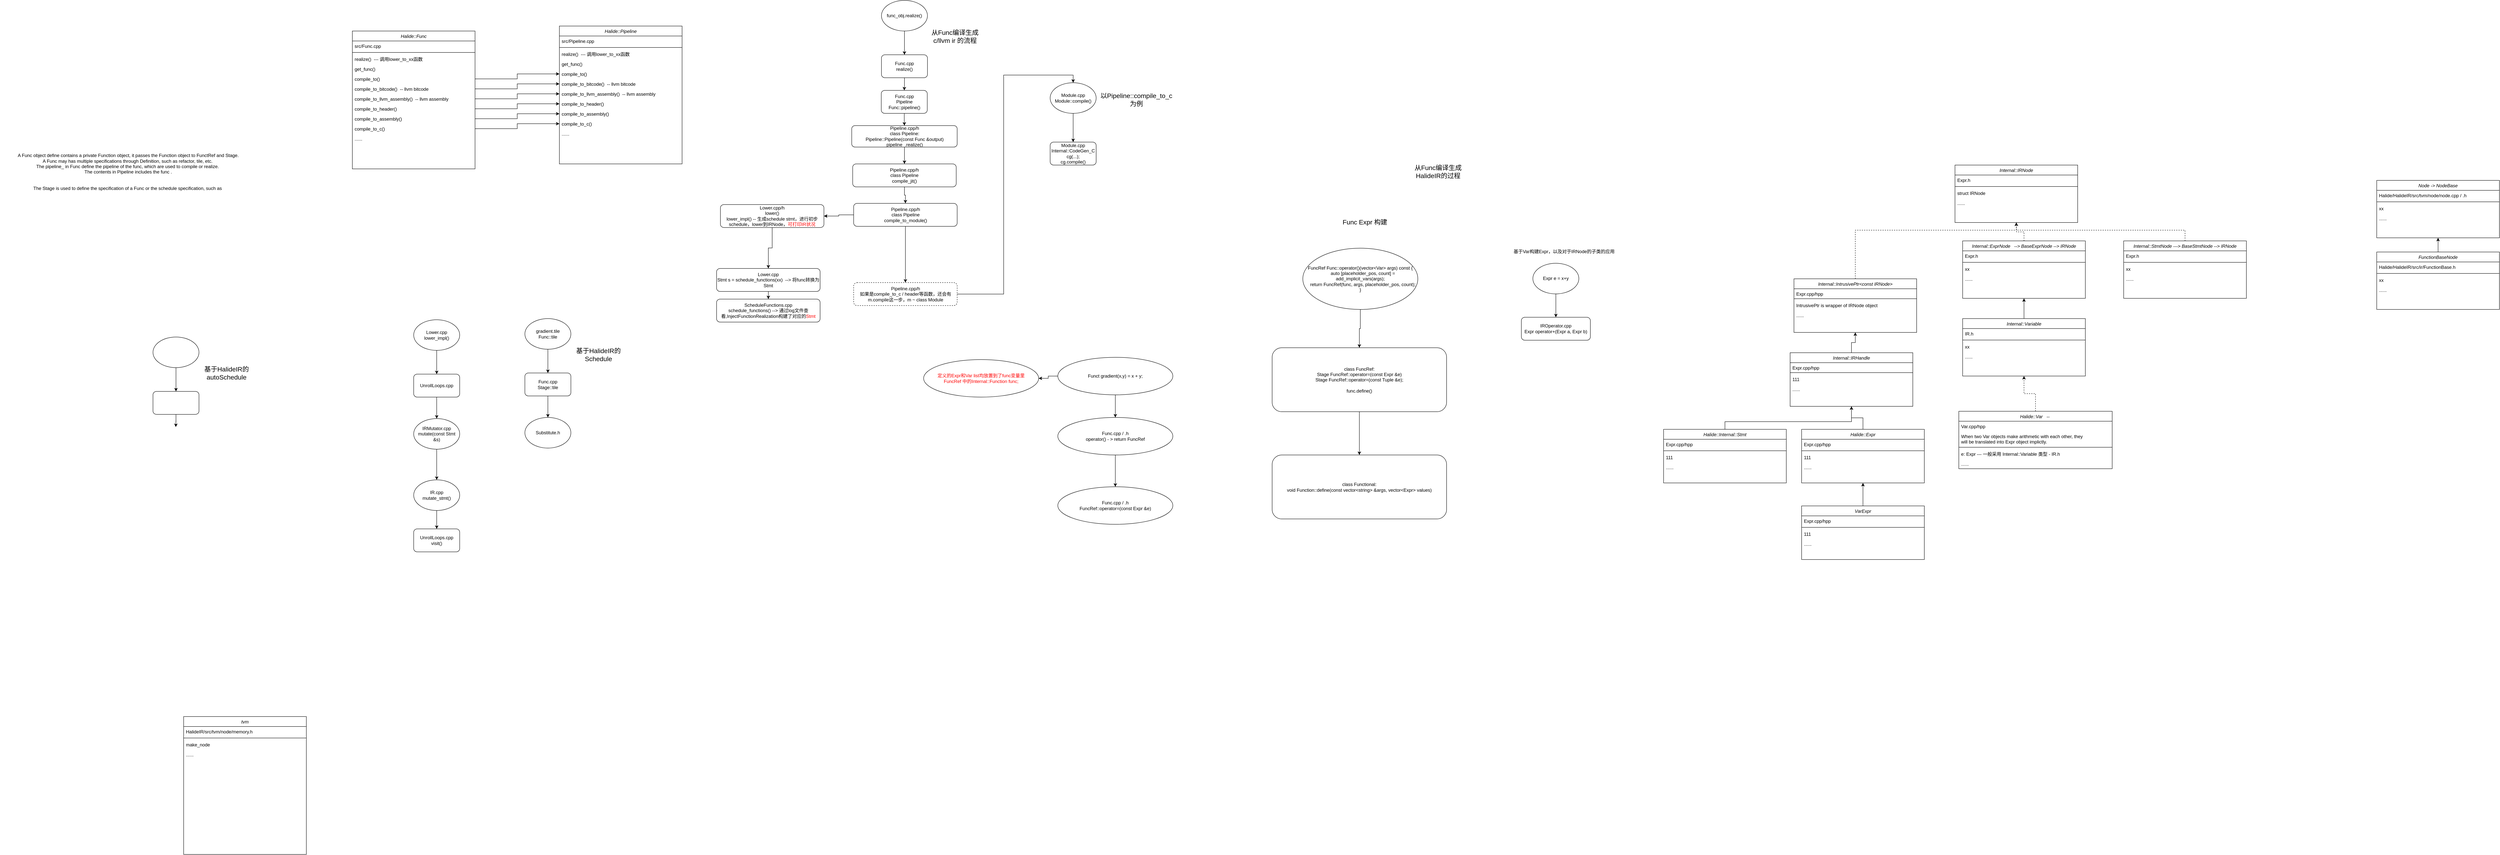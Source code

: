 <mxfile version="13.0.3" type="device"><diagram id="C5RBs43oDa-KdzZeNtuy" name="Page-1"><mxGraphModel dx="5823" dy="2750" grid="1" gridSize="10" guides="1" tooltips="1" connect="1" arrows="1" fold="1" page="1" pageScale="1" pageWidth="827" pageHeight="1169" math="0" shadow="0"><root><mxCell id="WIyWlLk6GJQsqaUBKTNV-0"/><mxCell id="WIyWlLk6GJQsqaUBKTNV-1" parent="WIyWlLk6GJQsqaUBKTNV-0"/><mxCell id="p3aI_DZq2FshrxhdzQla-17" style="edgeStyle=orthogonalEdgeStyle;rounded=0;orthogonalLoop=1;jettySize=auto;html=1;entryX=0.5;entryY=0;entryDx=0;entryDy=0;" parent="WIyWlLk6GJQsqaUBKTNV-1" source="p3aI_DZq2FshrxhdzQla-18" target="1jYcNTtxihhTxWza48KT-24" edge="1"><mxGeometry relative="1" as="geometry"><mxPoint x="3570" y="238" as="targetPoint"/></mxGeometry></mxCell><mxCell id="p3aI_DZq2FshrxhdzQla-18" value="func_obj.realize()" style="ellipse;whiteSpace=wrap;html=1;" parent="WIyWlLk6GJQsqaUBKTNV-1" vertex="1"><mxGeometry x="3500" y="80" width="120" height="80" as="geometry"/></mxCell><mxCell id="p3aI_DZq2FshrxhdzQla-19" value="" style="edgeStyle=orthogonalEdgeStyle;rounded=0;orthogonalLoop=1;jettySize=auto;html=1;" parent="WIyWlLk6GJQsqaUBKTNV-1" source="p3aI_DZq2FshrxhdzQla-20" target="p3aI_DZq2FshrxhdzQla-22" edge="1"><mxGeometry relative="1" as="geometry"/></mxCell><mxCell id="p3aI_DZq2FshrxhdzQla-20" value="Func.cpp&lt;br&gt;Pipeline Func::pipeline()" style="rounded=1;whiteSpace=wrap;html=1;" parent="WIyWlLk6GJQsqaUBKTNV-1" vertex="1"><mxGeometry x="3499.5" y="315" width="120" height="60" as="geometry"/></mxCell><mxCell id="p3aI_DZq2FshrxhdzQla-21" style="edgeStyle=orthogonalEdgeStyle;rounded=0;orthogonalLoop=1;jettySize=auto;html=1;entryX=0.5;entryY=0;entryDx=0;entryDy=0;" parent="WIyWlLk6GJQsqaUBKTNV-1" source="p3aI_DZq2FshrxhdzQla-22" target="p3aI_DZq2FshrxhdzQla-23" edge="1"><mxGeometry relative="1" as="geometry"><mxPoint x="3559.5" y="497" as="targetPoint"/></mxGeometry></mxCell><mxCell id="p3aI_DZq2FshrxhdzQla-22" value="Pipeline.cpp/h&lt;br&gt;class Pipeline:&lt;br&gt;Pipeline::Pipeline(const Func &amp;amp;output)&lt;br&gt;pipeline_.realize()" style="rounded=1;whiteSpace=wrap;html=1;" parent="WIyWlLk6GJQsqaUBKTNV-1" vertex="1"><mxGeometry x="3422.5" y="407" width="275" height="56" as="geometry"/></mxCell><mxCell id="QGOBTEuuBNkAsG6H4_ME-16" style="edgeStyle=orthogonalEdgeStyle;rounded=0;orthogonalLoop=1;jettySize=auto;html=1;entryX=0.5;entryY=0;entryDx=0;entryDy=0;" parent="WIyWlLk6GJQsqaUBKTNV-1" source="p3aI_DZq2FshrxhdzQla-23" target="QGOBTEuuBNkAsG6H4_ME-14" edge="1"><mxGeometry relative="1" as="geometry"/></mxCell><mxCell id="p3aI_DZq2FshrxhdzQla-23" value="Pipeline.cpp/h&lt;br&gt;class Pipeline&lt;br&gt;compile_jit()" style="rounded=1;whiteSpace=wrap;html=1;" parent="WIyWlLk6GJQsqaUBKTNV-1" vertex="1"><mxGeometry x="3425" y="507" width="270" height="60" as="geometry"/></mxCell><mxCell id="1jYcNTtxihhTxWza48KT-25" value="" style="edgeStyle=orthogonalEdgeStyle;rounded=0;orthogonalLoop=1;jettySize=auto;html=1;" parent="WIyWlLk6GJQsqaUBKTNV-1" source="1jYcNTtxihhTxWza48KT-24" target="p3aI_DZq2FshrxhdzQla-20" edge="1"><mxGeometry relative="1" as="geometry"/></mxCell><mxCell id="1jYcNTtxihhTxWza48KT-24" value="Func.cpp&lt;br&gt;realize()" style="rounded=1;whiteSpace=wrap;html=1;" parent="WIyWlLk6GJQsqaUBKTNV-1" vertex="1"><mxGeometry x="3500" y="222" width="120" height="60" as="geometry"/></mxCell><mxCell id="QGOBTEuuBNkAsG6H4_ME-45" style="edgeStyle=orthogonalEdgeStyle;rounded=0;orthogonalLoop=1;jettySize=auto;html=1;entryX=1;entryY=0.5;entryDx=0;entryDy=0;" parent="WIyWlLk6GJQsqaUBKTNV-1" source="QGOBTEuuBNkAsG6H4_ME-14" target="QGOBTEuuBNkAsG6H4_ME-15" edge="1"><mxGeometry relative="1" as="geometry"/></mxCell><mxCell id="QGOBTEuuBNkAsG6H4_ME-46" style="edgeStyle=orthogonalEdgeStyle;rounded=0;orthogonalLoop=1;jettySize=auto;html=1;entryX=0.5;entryY=0;entryDx=0;entryDy=0;" parent="WIyWlLk6GJQsqaUBKTNV-1" source="QGOBTEuuBNkAsG6H4_ME-14" target="QGOBTEuuBNkAsG6H4_ME-18" edge="1"><mxGeometry relative="1" as="geometry"/></mxCell><mxCell id="QGOBTEuuBNkAsG6H4_ME-14" value="Pipeline.cpp/h&lt;br&gt;class Pipeline&lt;br&gt;compile_to_module()" style="rounded=1;whiteSpace=wrap;html=1;" parent="WIyWlLk6GJQsqaUBKTNV-1" vertex="1"><mxGeometry x="3427.5" y="610" width="270" height="60" as="geometry"/></mxCell><mxCell id="IrmSXTQL9FT0tMYTEorD-31" style="edgeStyle=orthogonalEdgeStyle;rounded=0;orthogonalLoop=1;jettySize=auto;html=1;entryX=0.5;entryY=0;entryDx=0;entryDy=0;" parent="WIyWlLk6GJQsqaUBKTNV-1" source="QGOBTEuuBNkAsG6H4_ME-15" target="IrmSXTQL9FT0tMYTEorD-33" edge="1"><mxGeometry relative="1" as="geometry"><mxPoint x="3215" y="770" as="targetPoint"/></mxGeometry></mxCell><mxCell id="QGOBTEuuBNkAsG6H4_ME-15" value="Lower.cpp/h&lt;br&gt;lower()&lt;br&gt;lower_impl() -- 生成schedule stmt，进行初步schedule，lower到IRNode，&lt;font color=&quot;#ff0000&quot;&gt;可打印IR状况&lt;/font&gt;" style="rounded=1;whiteSpace=wrap;html=1;" parent="WIyWlLk6GJQsqaUBKTNV-1" vertex="1"><mxGeometry x="3080" y="613.08" width="270" height="60" as="geometry"/></mxCell><mxCell id="QGOBTEuuBNkAsG6H4_ME-40" style="edgeStyle=orthogonalEdgeStyle;rounded=0;orthogonalLoop=1;jettySize=auto;html=1;entryX=0.5;entryY=0;entryDx=0;entryDy=0;" parent="WIyWlLk6GJQsqaUBKTNV-1" source="QGOBTEuuBNkAsG6H4_ME-18" target="QGOBTEuuBNkAsG6H4_ME-41" edge="1"><mxGeometry relative="1" as="geometry"><mxPoint x="3870" y="380" as="targetPoint"/></mxGeometry></mxCell><mxCell id="QGOBTEuuBNkAsG6H4_ME-18" value="Pipeline.cpp/h&lt;br&gt;如果是compile_to_c / header等函数，还会有m.compile这一步，m ~ class Module" style="rounded=1;whiteSpace=wrap;html=1;dashed=1;" parent="WIyWlLk6GJQsqaUBKTNV-1" vertex="1"><mxGeometry x="3427.5" y="816.92" width="270" height="60" as="geometry"/></mxCell><mxCell id="QGOBTEuuBNkAsG6H4_ME-20" value="&lt;font style=&quot;font-size: 17px&quot;&gt;从Func编译生成c/llvm ir 的流程&lt;/font&gt;" style="text;html=1;strokeColor=none;fillColor=none;align=center;verticalAlign=middle;whiteSpace=wrap;rounded=0;dashed=1;" parent="WIyWlLk6GJQsqaUBKTNV-1" vertex="1"><mxGeometry x="3610" y="128.92" width="164" height="93.08" as="geometry"/></mxCell><mxCell id="QGOBTEuuBNkAsG6H4_ME-1" value="Halide::Pipeline" style="swimlane;fontStyle=2;align=center;verticalAlign=top;childLayout=stackLayout;horizontal=1;startSize=26;horizontalStack=0;resizeParent=1;resizeLast=0;collapsible=1;marginBottom=0;rounded=0;shadow=0;strokeWidth=1;" parent="WIyWlLk6GJQsqaUBKTNV-1" vertex="1"><mxGeometry x="2660" y="147" width="320" height="360" as="geometry"><mxRectangle x="230" y="140" width="160" height="26" as="alternateBounds"/></mxGeometry></mxCell><mxCell id="QGOBTEuuBNkAsG6H4_ME-2" value="src/Pipeline.cpp" style="text;align=left;verticalAlign=top;spacingLeft=4;spacingRight=4;overflow=hidden;rotatable=0;points=[[0,0.5],[1,0.5]];portConstraint=eastwest;" parent="QGOBTEuuBNkAsG6H4_ME-1" vertex="1"><mxGeometry y="26" width="320" height="26" as="geometry"/></mxCell><mxCell id="QGOBTEuuBNkAsG6H4_ME-3" value="" style="line;html=1;strokeWidth=1;align=left;verticalAlign=middle;spacingTop=-1;spacingLeft=3;spacingRight=3;rotatable=0;labelPosition=right;points=[];portConstraint=eastwest;" parent="QGOBTEuuBNkAsG6H4_ME-1" vertex="1"><mxGeometry y="52" width="320" height="8" as="geometry"/></mxCell><mxCell id="QGOBTEuuBNkAsG6H4_ME-4" value="realize()  --- 调用lower_to_xx函数" style="text;align=left;verticalAlign=top;spacingLeft=4;spacingRight=4;overflow=hidden;rotatable=0;points=[[0,0.5],[1,0.5]];portConstraint=eastwest;" parent="QGOBTEuuBNkAsG6H4_ME-1" vertex="1"><mxGeometry y="60" width="320" height="26" as="geometry"/></mxCell><mxCell id="QGOBTEuuBNkAsG6H4_ME-5" value="get_func()" style="text;align=left;verticalAlign=top;spacingLeft=4;spacingRight=4;overflow=hidden;rotatable=0;points=[[0,0.5],[1,0.5]];portConstraint=eastwest;" parent="QGOBTEuuBNkAsG6H4_ME-1" vertex="1"><mxGeometry y="86" width="320" height="26" as="geometry"/></mxCell><mxCell id="QGOBTEuuBNkAsG6H4_ME-6" value="compile_to()" style="text;align=left;verticalAlign=top;spacingLeft=4;spacingRight=4;overflow=hidden;rotatable=0;points=[[0,0.5],[1,0.5]];portConstraint=eastwest;" parent="QGOBTEuuBNkAsG6H4_ME-1" vertex="1"><mxGeometry y="112" width="320" height="26" as="geometry"/></mxCell><mxCell id="QGOBTEuuBNkAsG6H4_ME-7" value="compile_to_bitcode()  -- llvm bitcode" style="text;align=left;verticalAlign=top;spacingLeft=4;spacingRight=4;overflow=hidden;rotatable=0;points=[[0,0.5],[1,0.5]];portConstraint=eastwest;" parent="QGOBTEuuBNkAsG6H4_ME-1" vertex="1"><mxGeometry y="138" width="320" height="26" as="geometry"/></mxCell><mxCell id="QGOBTEuuBNkAsG6H4_ME-8" value="compile_to_llvm_assembly()  -- llvm assembly" style="text;align=left;verticalAlign=top;spacingLeft=4;spacingRight=4;overflow=hidden;rotatable=0;points=[[0,0.5],[1,0.5]];portConstraint=eastwest;" parent="QGOBTEuuBNkAsG6H4_ME-1" vertex="1"><mxGeometry y="164" width="320" height="26" as="geometry"/></mxCell><mxCell id="QGOBTEuuBNkAsG6H4_ME-9" value="compile_to_header()" style="text;align=left;verticalAlign=top;spacingLeft=4;spacingRight=4;overflow=hidden;rotatable=0;points=[[0,0.5],[1,0.5]];portConstraint=eastwest;" parent="QGOBTEuuBNkAsG6H4_ME-1" vertex="1"><mxGeometry y="190" width="320" height="26" as="geometry"/></mxCell><mxCell id="QGOBTEuuBNkAsG6H4_ME-10" value="compile_to_assembly()" style="text;align=left;verticalAlign=top;spacingLeft=4;spacingRight=4;overflow=hidden;rotatable=0;points=[[0,0.5],[1,0.5]];portConstraint=eastwest;" parent="QGOBTEuuBNkAsG6H4_ME-1" vertex="1"><mxGeometry y="216" width="320" height="26" as="geometry"/></mxCell><mxCell id="QGOBTEuuBNkAsG6H4_ME-11" value="compile_to_c()" style="text;align=left;verticalAlign=top;spacingLeft=4;spacingRight=4;overflow=hidden;rotatable=0;points=[[0,0.5],[1,0.5]];portConstraint=eastwest;" parent="QGOBTEuuBNkAsG6H4_ME-1" vertex="1"><mxGeometry y="242" width="320" height="26" as="geometry"/></mxCell><mxCell id="QGOBTEuuBNkAsG6H4_ME-12" value="......" style="text;align=left;verticalAlign=top;spacingLeft=4;spacingRight=4;overflow=hidden;rotatable=0;points=[[0,0.5],[1,0.5]];portConstraint=eastwest;" parent="QGOBTEuuBNkAsG6H4_ME-1" vertex="1"><mxGeometry y="268" width="320" height="26" as="geometry"/></mxCell><mxCell id="QGOBTEuuBNkAsG6H4_ME-21" value="Halide::Func" style="swimlane;fontStyle=2;align=center;verticalAlign=top;childLayout=stackLayout;horizontal=1;startSize=26;horizontalStack=0;resizeParent=1;resizeLast=0;collapsible=1;marginBottom=0;rounded=0;shadow=0;strokeWidth=1;" parent="WIyWlLk6GJQsqaUBKTNV-1" vertex="1"><mxGeometry x="2120" y="160" width="320" height="360" as="geometry"><mxRectangle x="230" y="140" width="160" height="26" as="alternateBounds"/></mxGeometry></mxCell><mxCell id="QGOBTEuuBNkAsG6H4_ME-22" value="src/Func.cpp" style="text;align=left;verticalAlign=top;spacingLeft=4;spacingRight=4;overflow=hidden;rotatable=0;points=[[0,0.5],[1,0.5]];portConstraint=eastwest;" parent="QGOBTEuuBNkAsG6H4_ME-21" vertex="1"><mxGeometry y="26" width="320" height="26" as="geometry"/></mxCell><mxCell id="QGOBTEuuBNkAsG6H4_ME-23" value="" style="line;html=1;strokeWidth=1;align=left;verticalAlign=middle;spacingTop=-1;spacingLeft=3;spacingRight=3;rotatable=0;labelPosition=right;points=[];portConstraint=eastwest;" parent="QGOBTEuuBNkAsG6H4_ME-21" vertex="1"><mxGeometry y="52" width="320" height="8" as="geometry"/></mxCell><mxCell id="QGOBTEuuBNkAsG6H4_ME-24" value="realize()  --- 调用lower_to_xx函数" style="text;align=left;verticalAlign=top;spacingLeft=4;spacingRight=4;overflow=hidden;rotatable=0;points=[[0,0.5],[1,0.5]];portConstraint=eastwest;" parent="QGOBTEuuBNkAsG6H4_ME-21" vertex="1"><mxGeometry y="60" width="320" height="26" as="geometry"/></mxCell><mxCell id="QGOBTEuuBNkAsG6H4_ME-25" value="get_func()" style="text;align=left;verticalAlign=top;spacingLeft=4;spacingRight=4;overflow=hidden;rotatable=0;points=[[0,0.5],[1,0.5]];portConstraint=eastwest;" parent="QGOBTEuuBNkAsG6H4_ME-21" vertex="1"><mxGeometry y="86" width="320" height="26" as="geometry"/></mxCell><mxCell id="QGOBTEuuBNkAsG6H4_ME-26" value="compile_to()" style="text;align=left;verticalAlign=top;spacingLeft=4;spacingRight=4;overflow=hidden;rotatable=0;points=[[0,0.5],[1,0.5]];portConstraint=eastwest;" parent="QGOBTEuuBNkAsG6H4_ME-21" vertex="1"><mxGeometry y="112" width="320" height="26" as="geometry"/></mxCell><mxCell id="QGOBTEuuBNkAsG6H4_ME-27" value="compile_to_bitcode()  -- llvm bitcode" style="text;align=left;verticalAlign=top;spacingLeft=4;spacingRight=4;overflow=hidden;rotatable=0;points=[[0,0.5],[1,0.5]];portConstraint=eastwest;" parent="QGOBTEuuBNkAsG6H4_ME-21" vertex="1"><mxGeometry y="138" width="320" height="26" as="geometry"/></mxCell><mxCell id="QGOBTEuuBNkAsG6H4_ME-28" value="compile_to_llvm_assembly()  -- llvm assembly" style="text;align=left;verticalAlign=top;spacingLeft=4;spacingRight=4;overflow=hidden;rotatable=0;points=[[0,0.5],[1,0.5]];portConstraint=eastwest;" parent="QGOBTEuuBNkAsG6H4_ME-21" vertex="1"><mxGeometry y="164" width="320" height="26" as="geometry"/></mxCell><mxCell id="QGOBTEuuBNkAsG6H4_ME-29" value="compile_to_header()" style="text;align=left;verticalAlign=top;spacingLeft=4;spacingRight=4;overflow=hidden;rotatable=0;points=[[0,0.5],[1,0.5]];portConstraint=eastwest;" parent="QGOBTEuuBNkAsG6H4_ME-21" vertex="1"><mxGeometry y="190" width="320" height="26" as="geometry"/></mxCell><mxCell id="QGOBTEuuBNkAsG6H4_ME-30" value="compile_to_assembly()" style="text;align=left;verticalAlign=top;spacingLeft=4;spacingRight=4;overflow=hidden;rotatable=0;points=[[0,0.5],[1,0.5]];portConstraint=eastwest;" parent="QGOBTEuuBNkAsG6H4_ME-21" vertex="1"><mxGeometry y="216" width="320" height="26" as="geometry"/></mxCell><mxCell id="QGOBTEuuBNkAsG6H4_ME-31" value="compile_to_c()" style="text;align=left;verticalAlign=top;spacingLeft=4;spacingRight=4;overflow=hidden;rotatable=0;points=[[0,0.5],[1,0.5]];portConstraint=eastwest;" parent="QGOBTEuuBNkAsG6H4_ME-21" vertex="1"><mxGeometry y="242" width="320" height="26" as="geometry"/></mxCell><mxCell id="QGOBTEuuBNkAsG6H4_ME-32" value="......" style="text;align=left;verticalAlign=top;spacingLeft=4;spacingRight=4;overflow=hidden;rotatable=0;points=[[0,0.5],[1,0.5]];portConstraint=eastwest;" parent="QGOBTEuuBNkAsG6H4_ME-21" vertex="1"><mxGeometry y="268" width="320" height="26" as="geometry"/></mxCell><mxCell id="QGOBTEuuBNkAsG6H4_ME-34" style="edgeStyle=orthogonalEdgeStyle;rounded=0;orthogonalLoop=1;jettySize=auto;html=1;entryX=0;entryY=0.5;entryDx=0;entryDy=0;" parent="WIyWlLk6GJQsqaUBKTNV-1" source="QGOBTEuuBNkAsG6H4_ME-26" target="QGOBTEuuBNkAsG6H4_ME-6" edge="1"><mxGeometry relative="1" as="geometry"/></mxCell><mxCell id="QGOBTEuuBNkAsG6H4_ME-35" style="edgeStyle=orthogonalEdgeStyle;rounded=0;orthogonalLoop=1;jettySize=auto;html=1;entryX=0;entryY=0.5;entryDx=0;entryDy=0;" parent="WIyWlLk6GJQsqaUBKTNV-1" source="QGOBTEuuBNkAsG6H4_ME-27" target="QGOBTEuuBNkAsG6H4_ME-7" edge="1"><mxGeometry relative="1" as="geometry"/></mxCell><mxCell id="QGOBTEuuBNkAsG6H4_ME-36" style="edgeStyle=orthogonalEdgeStyle;rounded=0;orthogonalLoop=1;jettySize=auto;html=1;entryX=0;entryY=0.5;entryDx=0;entryDy=0;" parent="WIyWlLk6GJQsqaUBKTNV-1" source="QGOBTEuuBNkAsG6H4_ME-28" target="QGOBTEuuBNkAsG6H4_ME-8" edge="1"><mxGeometry relative="1" as="geometry"/></mxCell><mxCell id="QGOBTEuuBNkAsG6H4_ME-37" style="edgeStyle=orthogonalEdgeStyle;rounded=0;orthogonalLoop=1;jettySize=auto;html=1;entryX=0;entryY=0.5;entryDx=0;entryDy=0;" parent="WIyWlLk6GJQsqaUBKTNV-1" source="QGOBTEuuBNkAsG6H4_ME-29" target="QGOBTEuuBNkAsG6H4_ME-9" edge="1"><mxGeometry relative="1" as="geometry"/></mxCell><mxCell id="QGOBTEuuBNkAsG6H4_ME-38" style="edgeStyle=orthogonalEdgeStyle;rounded=0;orthogonalLoop=1;jettySize=auto;html=1;entryX=0;entryY=0.5;entryDx=0;entryDy=0;" parent="WIyWlLk6GJQsqaUBKTNV-1" source="QGOBTEuuBNkAsG6H4_ME-30" target="QGOBTEuuBNkAsG6H4_ME-10" edge="1"><mxGeometry relative="1" as="geometry"/></mxCell><mxCell id="QGOBTEuuBNkAsG6H4_ME-39" style="edgeStyle=orthogonalEdgeStyle;rounded=0;orthogonalLoop=1;jettySize=auto;html=1;entryX=0;entryY=0.5;entryDx=0;entryDy=0;" parent="WIyWlLk6GJQsqaUBKTNV-1" source="QGOBTEuuBNkAsG6H4_ME-31" target="QGOBTEuuBNkAsG6H4_ME-11" edge="1"><mxGeometry relative="1" as="geometry"/></mxCell><mxCell id="QGOBTEuuBNkAsG6H4_ME-42" style="edgeStyle=orthogonalEdgeStyle;rounded=0;orthogonalLoop=1;jettySize=auto;html=1;entryX=0.5;entryY=0;entryDx=0;entryDy=0;" parent="WIyWlLk6GJQsqaUBKTNV-1" source="QGOBTEuuBNkAsG6H4_ME-41" target="QGOBTEuuBNkAsG6H4_ME-44" edge="1"><mxGeometry relative="1" as="geometry"><mxPoint x="4000" y="450" as="targetPoint"/></mxGeometry></mxCell><mxCell id="QGOBTEuuBNkAsG6H4_ME-41" value="Module.cpp&lt;br&gt;Module::compile()" style="ellipse;whiteSpace=wrap;html=1;" parent="WIyWlLk6GJQsqaUBKTNV-1" vertex="1"><mxGeometry x="3940" y="295" width="120" height="80" as="geometry"/></mxCell><mxCell id="QGOBTEuuBNkAsG6H4_ME-43" value="&lt;span style=&quot;font-size: 17px&quot;&gt;以Pipeline::compile_to_c为例&lt;/span&gt;" style="text;html=1;strokeColor=none;fillColor=none;align=center;verticalAlign=middle;whiteSpace=wrap;rounded=0;dashed=1;" parent="WIyWlLk6GJQsqaUBKTNV-1" vertex="1"><mxGeometry x="4070" y="293.46" width="190" height="93.08" as="geometry"/></mxCell><mxCell id="QGOBTEuuBNkAsG6H4_ME-44" value="Module.cpp&lt;br&gt;Internal::CodeGen_C cg(...);&lt;br&gt;cg.compile()" style="rounded=1;whiteSpace=wrap;html=1;" parent="WIyWlLk6GJQsqaUBKTNV-1" vertex="1"><mxGeometry x="3940" y="450" width="120" height="60" as="geometry"/></mxCell><mxCell id="QGOBTEuuBNkAsG6H4_ME-48" style="edgeStyle=orthogonalEdgeStyle;rounded=0;orthogonalLoop=1;jettySize=auto;html=1;entryX=0.5;entryY=0;entryDx=0;entryDy=0;" parent="WIyWlLk6GJQsqaUBKTNV-1" source="QGOBTEuuBNkAsG6H4_ME-49" target="QGOBTEuuBNkAsG6H4_ME-51" edge="1"><mxGeometry relative="1" as="geometry"><mxPoint x="5269" y="924.38" as="targetPoint"/></mxGeometry></mxCell><mxCell id="QGOBTEuuBNkAsG6H4_ME-49" value="Expr e = x+y" style="ellipse;whiteSpace=wrap;html=1;" parent="WIyWlLk6GJQsqaUBKTNV-1" vertex="1"><mxGeometry x="5199" y="766.38" width="120" height="80" as="geometry"/></mxCell><mxCell id="QGOBTEuuBNkAsG6H4_ME-51" value="IROperator.cpp&lt;br&gt;Expr operator+(Expr a, Expr b)" style="rounded=1;whiteSpace=wrap;html=1;" parent="WIyWlLk6GJQsqaUBKTNV-1" vertex="1"><mxGeometry x="5169" y="907.42" width="180" height="60" as="geometry"/></mxCell><mxCell id="QGOBTEuuBNkAsG6H4_ME-52" value="&lt;font style=&quot;font-size: 17px&quot;&gt;从Func编译生成HalideIR的过程&lt;/font&gt;" style="text;html=1;strokeColor=none;fillColor=none;align=center;verticalAlign=middle;whiteSpace=wrap;rounded=0;dashed=1;" parent="WIyWlLk6GJQsqaUBKTNV-1" vertex="1"><mxGeometry x="4870" y="480.96" width="164" height="93.08" as="geometry"/></mxCell><mxCell id="QGOBTEuuBNkAsG6H4_ME-53" style="edgeStyle=orthogonalEdgeStyle;rounded=0;orthogonalLoop=1;jettySize=auto;html=1;entryX=0.5;entryY=0;entryDx=0;entryDy=0;" parent="WIyWlLk6GJQsqaUBKTNV-1" source="QGOBTEuuBNkAsG6H4_ME-54" target="QGOBTEuuBNkAsG6H4_ME-56" edge="1"><mxGeometry relative="1" as="geometry"><mxPoint x="1670" y="1116.96" as="targetPoint"/></mxGeometry></mxCell><mxCell id="QGOBTEuuBNkAsG6H4_ME-54" value="" style="ellipse;whiteSpace=wrap;html=1;" parent="WIyWlLk6GJQsqaUBKTNV-1" vertex="1"><mxGeometry x="1600" y="958.96" width="120" height="80" as="geometry"/></mxCell><mxCell id="QGOBTEuuBNkAsG6H4_ME-55" value="" style="edgeStyle=orthogonalEdgeStyle;rounded=0;orthogonalLoop=1;jettySize=auto;html=1;" parent="WIyWlLk6GJQsqaUBKTNV-1" source="QGOBTEuuBNkAsG6H4_ME-56" edge="1"><mxGeometry relative="1" as="geometry"><mxPoint x="1659.5" y="1193.96" as="targetPoint"/></mxGeometry></mxCell><mxCell id="VvmAnBLwAM3EDVTSRBoQ-11" value="Node -&gt; NodeBase" style="swimlane;fontStyle=2;align=center;verticalAlign=top;childLayout=stackLayout;horizontal=1;startSize=26;horizontalStack=0;resizeParent=1;resizeLast=0;collapsible=1;marginBottom=0;rounded=0;shadow=0;strokeWidth=1;" vertex="1" parent="WIyWlLk6GJQsqaUBKTNV-1"><mxGeometry x="7400" y="550" width="320" height="150" as="geometry"><mxRectangle x="230" y="140" width="160" height="26" as="alternateBounds"/></mxGeometry></mxCell><mxCell id="VvmAnBLwAM3EDVTSRBoQ-12" value="Halide/HalideIR/src/tvm/node/node.cpp / .h" style="text;align=left;verticalAlign=top;spacingLeft=4;spacingRight=4;overflow=hidden;rotatable=0;points=[[0,0.5],[1,0.5]];portConstraint=eastwest;" vertex="1" parent="VvmAnBLwAM3EDVTSRBoQ-11"><mxGeometry y="26" width="320" height="26" as="geometry"/></mxCell><mxCell id="VvmAnBLwAM3EDVTSRBoQ-13" value="" style="line;html=1;strokeWidth=1;align=left;verticalAlign=middle;spacingTop=-1;spacingLeft=3;spacingRight=3;rotatable=0;labelPosition=right;points=[];portConstraint=eastwest;" vertex="1" parent="VvmAnBLwAM3EDVTSRBoQ-11"><mxGeometry y="52" width="320" height="8" as="geometry"/></mxCell><mxCell id="VvmAnBLwAM3EDVTSRBoQ-14" value="xx" style="text;align=left;verticalAlign=top;spacingLeft=4;spacingRight=4;overflow=hidden;rotatable=0;points=[[0,0.5],[1,0.5]];portConstraint=eastwest;" vertex="1" parent="VvmAnBLwAM3EDVTSRBoQ-11"><mxGeometry y="60" width="320" height="26" as="geometry"/></mxCell><mxCell id="VvmAnBLwAM3EDVTSRBoQ-15" value="......" style="text;align=left;verticalAlign=top;spacingLeft=4;spacingRight=4;overflow=hidden;rotatable=0;points=[[0,0.5],[1,0.5]];portConstraint=eastwest;" vertex="1" parent="VvmAnBLwAM3EDVTSRBoQ-11"><mxGeometry y="86" width="320" height="26" as="geometry"/></mxCell><mxCell id="QGOBTEuuBNkAsG6H4_ME-56" value="" style="rounded=1;whiteSpace=wrap;html=1;" parent="WIyWlLk6GJQsqaUBKTNV-1" vertex="1"><mxGeometry x="1600" y="1100.96" width="120" height="60" as="geometry"/></mxCell><mxCell id="QGOBTEuuBNkAsG6H4_ME-57" value="&lt;font style=&quot;font-size: 17px&quot;&gt;基于HalideIR的autoSchedule&lt;/font&gt;" style="text;html=1;strokeColor=none;fillColor=none;align=center;verticalAlign=middle;whiteSpace=wrap;rounded=0;dashed=1;" parent="WIyWlLk6GJQsqaUBKTNV-1" vertex="1"><mxGeometry x="1710" y="1007.88" width="164" height="93.08" as="geometry"/></mxCell><mxCell id="QGOBTEuuBNkAsG6H4_ME-58" style="edgeStyle=orthogonalEdgeStyle;rounded=0;orthogonalLoop=1;jettySize=auto;html=1;entryX=0.5;entryY=0;entryDx=0;entryDy=0;" parent="WIyWlLk6GJQsqaUBKTNV-1" source="QGOBTEuuBNkAsG6H4_ME-59" target="QGOBTEuuBNkAsG6H4_ME-61" edge="1"><mxGeometry relative="1" as="geometry"><mxPoint x="4849" y="1054.96" as="targetPoint"/></mxGeometry></mxCell><mxCell id="QGOBTEuuBNkAsG6H4_ME-59" value="&lt;div&gt;FuncRef Func::operator()(vector&amp;lt;Var&amp;gt; args) const {&lt;/div&gt;&lt;div&gt;&amp;nbsp; &amp;nbsp; auto [placeholder_pos, count] = add_implicit_vars(args);&lt;/div&gt;&lt;div&gt;&amp;nbsp; &amp;nbsp; return FuncRef(func, args, placeholder_pos, count);&lt;/div&gt;&lt;div&gt;}&lt;/div&gt;" style="ellipse;whiteSpace=wrap;html=1;" parent="WIyWlLk6GJQsqaUBKTNV-1" vertex="1"><mxGeometry x="4599" y="726.96" width="300" height="160" as="geometry"/></mxCell><mxCell id="QGOBTEuuBNkAsG6H4_ME-67" style="edgeStyle=orthogonalEdgeStyle;rounded=0;orthogonalLoop=1;jettySize=auto;html=1;entryX=0.5;entryY=0;entryDx=0;entryDy=0;" parent="WIyWlLk6GJQsqaUBKTNV-1" source="QGOBTEuuBNkAsG6H4_ME-61" target="QGOBTEuuBNkAsG6H4_ME-68" edge="1"><mxGeometry relative="1" as="geometry"><mxPoint x="4746.5" y="1256.96" as="targetPoint"/></mxGeometry></mxCell><mxCell id="QGOBTEuuBNkAsG6H4_ME-61" value="class FuncRef:&lt;br&gt;Stage FuncRef::operator=(const Expr &amp;amp;e)&lt;br&gt;Stage FuncRef::operator=(const Tuple &amp;amp;e);&lt;br&gt;&lt;br&gt;func.define()" style="rounded=1;whiteSpace=wrap;html=1;" parent="WIyWlLk6GJQsqaUBKTNV-1" vertex="1"><mxGeometry x="4519" y="986.96" width="455" height="167.08" as="geometry"/></mxCell><mxCell id="QGOBTEuuBNkAsG6H4_ME-62" value="&lt;font style=&quot;font-size: 17px&quot;&gt;Func Expr 构建&lt;/font&gt;" style="text;html=1;strokeColor=none;fillColor=none;align=center;verticalAlign=middle;whiteSpace=wrap;rounded=0;dashed=1;" parent="WIyWlLk6GJQsqaUBKTNV-1" vertex="1"><mxGeometry x="4679" y="613.08" width="164" height="93.08" as="geometry"/></mxCell><mxCell id="QGOBTEuuBNkAsG6H4_ME-68" value="class Functional:&lt;br&gt;void Function::define(const vector&amp;lt;string&amp;gt; &amp;amp;args, vector&amp;lt;Expr&amp;gt; values)" style="rounded=1;whiteSpace=wrap;html=1;" parent="WIyWlLk6GJQsqaUBKTNV-1" vertex="1"><mxGeometry x="4519" y="1266.96" width="455" height="167.08" as="geometry"/></mxCell><mxCell id="QGOBTEuuBNkAsG6H4_ME-81" style="edgeStyle=orthogonalEdgeStyle;rounded=0;orthogonalLoop=1;jettySize=auto;html=1;entryX=0.5;entryY=1;entryDx=0;entryDy=0;" parent="WIyWlLk6GJQsqaUBKTNV-1" source="QGOBTEuuBNkAsG6H4_ME-69" target="QGOBTEuuBNkAsG6H4_ME-82" edge="1"><mxGeometry relative="1" as="geometry"><mxPoint x="5990" y="1150" as="targetPoint"/></mxGeometry></mxCell><mxCell id="QGOBTEuuBNkAsG6H4_ME-92" style="edgeStyle=orthogonalEdgeStyle;rounded=0;orthogonalLoop=1;jettySize=auto;html=1;entryX=0.5;entryY=1;entryDx=0;entryDy=0;" parent="WIyWlLk6GJQsqaUBKTNV-1" source="QGOBTEuuBNkAsG6H4_ME-82" target="QGOBTEuuBNkAsG6H4_ME-87" edge="1"><mxGeometry relative="1" as="geometry"/></mxCell><mxCell id="QGOBTEuuBNkAsG6H4_ME-122" style="edgeStyle=orthogonalEdgeStyle;rounded=0;orthogonalLoop=1;jettySize=auto;html=1;entryX=0.5;entryY=1;entryDx=0;entryDy=0;dashed=1;" parent="WIyWlLk6GJQsqaUBKTNV-1" source="QGOBTEuuBNkAsG6H4_ME-87" target="QGOBTEuuBNkAsG6H4_ME-117" edge="1"><mxGeometry relative="1" as="geometry"><Array as="points"><mxPoint x="6040" y="680"/><mxPoint x="6460" y="680"/></Array></mxGeometry></mxCell><mxCell id="QGOBTEuuBNkAsG6H4_ME-105" style="edgeStyle=orthogonalEdgeStyle;rounded=0;orthogonalLoop=1;jettySize=auto;html=1;" parent="WIyWlLk6GJQsqaUBKTNV-1" source="QGOBTEuuBNkAsG6H4_ME-99" edge="1"><mxGeometry relative="1" as="geometry"><mxPoint x="6480" y="858" as="targetPoint"/></mxGeometry></mxCell><mxCell id="QGOBTEuuBNkAsG6H4_ME-116" style="edgeStyle=orthogonalEdgeStyle;rounded=0;orthogonalLoop=1;jettySize=auto;html=1;entryX=0.5;entryY=1;entryDx=0;entryDy=0;dashed=1;" parent="WIyWlLk6GJQsqaUBKTNV-1" source="QGOBTEuuBNkAsG6H4_ME-93" target="QGOBTEuuBNkAsG6H4_ME-99" edge="1"><mxGeometry relative="1" as="geometry"/></mxCell><mxCell id="QGOBTEuuBNkAsG6H4_ME-123" style="edgeStyle=orthogonalEdgeStyle;rounded=0;orthogonalLoop=1;jettySize=auto;html=1;dashed=1;" parent="WIyWlLk6GJQsqaUBKTNV-1" source="QGOBTEuuBNkAsG6H4_ME-106" edge="1"><mxGeometry relative="1" as="geometry"><mxPoint x="6460" y="660" as="targetPoint"/></mxGeometry></mxCell><mxCell id="QGOBTEuuBNkAsG6H4_ME-124" style="edgeStyle=orthogonalEdgeStyle;rounded=0;orthogonalLoop=1;jettySize=auto;html=1;entryX=0.5;entryY=1;entryDx=0;entryDy=0;dashed=1;" parent="WIyWlLk6GJQsqaUBKTNV-1" source="QGOBTEuuBNkAsG6H4_ME-111" target="QGOBTEuuBNkAsG6H4_ME-117" edge="1"><mxGeometry relative="1" as="geometry"><Array as="points"><mxPoint x="6900" y="680"/><mxPoint x="6460" y="680"/></Array></mxGeometry></mxCell><mxCell id="QGOBTEuuBNkAsG6H4_ME-126" value="基于Var构建Expr，以及对于IRNode的子类的应用" style="text;html=1;align=center;verticalAlign=middle;resizable=0;points=[];autosize=1;" parent="WIyWlLk6GJQsqaUBKTNV-1" vertex="1"><mxGeometry x="5140" y="726.42" width="280" height="20" as="geometry"/></mxCell><mxCell id="IrmSXTQL9FT0tMYTEorD-0" style="edgeStyle=orthogonalEdgeStyle;rounded=0;orthogonalLoop=1;jettySize=auto;html=1;entryX=0.5;entryY=0;entryDx=0;entryDy=0;" parent="WIyWlLk6GJQsqaUBKTNV-1" source="IrmSXTQL9FT0tMYTEorD-1" target="IrmSXTQL9FT0tMYTEorD-3" edge="1"><mxGeometry relative="1" as="geometry"><mxPoint x="2640" y="1068.92" as="targetPoint"/></mxGeometry></mxCell><mxCell id="IrmSXTQL9FT0tMYTEorD-1" value="gradient.tile&lt;br&gt;Func::tile" style="ellipse;whiteSpace=wrap;html=1;" parent="WIyWlLk6GJQsqaUBKTNV-1" vertex="1"><mxGeometry x="2570" y="910.92" width="120" height="80" as="geometry"/></mxCell><mxCell id="IrmSXTQL9FT0tMYTEorD-2" value="" style="edgeStyle=orthogonalEdgeStyle;rounded=0;orthogonalLoop=1;jettySize=auto;html=1;entryX=0.5;entryY=0;entryDx=0;entryDy=0;" parent="WIyWlLk6GJQsqaUBKTNV-1" source="IrmSXTQL9FT0tMYTEorD-3" target="IrmSXTQL9FT0tMYTEorD-5" edge="1"><mxGeometry relative="1" as="geometry"><mxPoint x="2629.5" y="1145.92" as="targetPoint"/></mxGeometry></mxCell><mxCell id="IrmSXTQL9FT0tMYTEorD-3" value="Func.cpp&lt;br&gt;Stage::tile" style="rounded=1;whiteSpace=wrap;html=1;" parent="WIyWlLk6GJQsqaUBKTNV-1" vertex="1"><mxGeometry x="2570" y="1052.92" width="120" height="60" as="geometry"/></mxCell><mxCell id="IrmSXTQL9FT0tMYTEorD-4" value="&lt;font style=&quot;font-size: 17px&quot;&gt;基于HalideIR的Schedule&lt;/font&gt;" style="text;html=1;strokeColor=none;fillColor=none;align=center;verticalAlign=middle;whiteSpace=wrap;rounded=0;dashed=1;" parent="WIyWlLk6GJQsqaUBKTNV-1" vertex="1"><mxGeometry x="2680" y="959.84" width="164" height="93.08" as="geometry"/></mxCell><mxCell id="IrmSXTQL9FT0tMYTEorD-5" value="Substitute.h&lt;br&gt;" style="ellipse;whiteSpace=wrap;html=1;" parent="WIyWlLk6GJQsqaUBKTNV-1" vertex="1"><mxGeometry x="2570" y="1169" width="120" height="80" as="geometry"/></mxCell><mxCell id="IrmSXTQL9FT0tMYTEorD-11" style="edgeStyle=orthogonalEdgeStyle;rounded=0;orthogonalLoop=1;jettySize=auto;html=1;entryX=0.5;entryY=1;entryDx=0;entryDy=0;" parent="WIyWlLk6GJQsqaUBKTNV-1" source="IrmSXTQL9FT0tMYTEorD-6" target="QGOBTEuuBNkAsG6H4_ME-82" edge="1"><mxGeometry relative="1" as="geometry"><Array as="points"><mxPoint x="5700" y="1180"/><mxPoint x="6030" y="1180"/></Array></mxGeometry></mxCell><mxCell id="IrmSXTQL9FT0tMYTEorD-12" style="edgeStyle=orthogonalEdgeStyle;rounded=0;orthogonalLoop=1;jettySize=auto;html=1;entryX=0.5;entryY=0;entryDx=0;entryDy=0;" parent="WIyWlLk6GJQsqaUBKTNV-1" source="IrmSXTQL9FT0tMYTEorD-13" target="IrmSXTQL9FT0tMYTEorD-15" edge="1"><mxGeometry relative="1" as="geometry"><mxPoint x="2350" y="1071.88" as="targetPoint"/></mxGeometry></mxCell><mxCell id="IrmSXTQL9FT0tMYTEorD-13" value="Lower.cpp&lt;br&gt;lower_impl()" style="ellipse;whiteSpace=wrap;html=1;" parent="WIyWlLk6GJQsqaUBKTNV-1" vertex="1"><mxGeometry x="2280" y="913.88" width="120" height="80" as="geometry"/></mxCell><mxCell id="IrmSXTQL9FT0tMYTEorD-14" value="" style="edgeStyle=orthogonalEdgeStyle;rounded=0;orthogonalLoop=1;jettySize=auto;html=1;entryX=0.5;entryY=0;entryDx=0;entryDy=0;" parent="WIyWlLk6GJQsqaUBKTNV-1" source="IrmSXTQL9FT0tMYTEorD-15" target="IrmSXTQL9FT0tMYTEorD-17" edge="1"><mxGeometry relative="1" as="geometry"><mxPoint x="2339.5" y="1148.88" as="targetPoint"/></mxGeometry></mxCell><mxCell id="IrmSXTQL9FT0tMYTEorD-15" value="UnrollLoops.cpp&lt;br&gt;" style="rounded=1;whiteSpace=wrap;html=1;" parent="WIyWlLk6GJQsqaUBKTNV-1" vertex="1"><mxGeometry x="2280" y="1055.88" width="120" height="60" as="geometry"/></mxCell><mxCell id="IrmSXTQL9FT0tMYTEorD-19" value="" style="edgeStyle=orthogonalEdgeStyle;rounded=0;orthogonalLoop=1;jettySize=auto;html=1;" parent="WIyWlLk6GJQsqaUBKTNV-1" source="IrmSXTQL9FT0tMYTEorD-17" target="IrmSXTQL9FT0tMYTEorD-18" edge="1"><mxGeometry relative="1" as="geometry"/></mxCell><mxCell id="IrmSXTQL9FT0tMYTEorD-17" value="IRMutator.cpp&lt;br&gt;mutate(const Stmt &amp;amp;s)" style="ellipse;whiteSpace=wrap;html=1;" parent="WIyWlLk6GJQsqaUBKTNV-1" vertex="1"><mxGeometry x="2280" y="1171.96" width="120" height="80" as="geometry"/></mxCell><mxCell id="IrmSXTQL9FT0tMYTEorD-20" style="edgeStyle=orthogonalEdgeStyle;rounded=0;orthogonalLoop=1;jettySize=auto;html=1;entryX=0.5;entryY=0;entryDx=0;entryDy=0;" parent="WIyWlLk6GJQsqaUBKTNV-1" source="IrmSXTQL9FT0tMYTEorD-18" target="IrmSXTQL9FT0tMYTEorD-21" edge="1"><mxGeometry relative="1" as="geometry"><mxPoint x="2340" y="1450" as="targetPoint"/></mxGeometry></mxCell><mxCell id="IrmSXTQL9FT0tMYTEorD-18" value="IR.cpp&lt;br&gt;mutate_stmt()" style="ellipse;whiteSpace=wrap;html=1;" parent="WIyWlLk6GJQsqaUBKTNV-1" vertex="1"><mxGeometry x="2280" y="1331.96" width="120" height="80" as="geometry"/></mxCell><mxCell id="IrmSXTQL9FT0tMYTEorD-21" value="UnrollLoops.cpp&lt;br&gt;visit()" style="rounded=1;whiteSpace=wrap;html=1;" parent="WIyWlLk6GJQsqaUBKTNV-1" vertex="1"><mxGeometry x="2280" y="1460" width="120" height="60" as="geometry"/></mxCell><mxCell id="IrmSXTQL9FT0tMYTEorD-25" style="edgeStyle=orthogonalEdgeStyle;rounded=0;orthogonalLoop=1;jettySize=auto;html=1;entryX=0.5;entryY=0;entryDx=0;entryDy=0;" parent="WIyWlLk6GJQsqaUBKTNV-1" source="IrmSXTQL9FT0tMYTEorD-22" target="IrmSXTQL9FT0tMYTEorD-24" edge="1"><mxGeometry relative="1" as="geometry"/></mxCell><mxCell id="IrmSXTQL9FT0tMYTEorD-28" style="edgeStyle=orthogonalEdgeStyle;rounded=0;orthogonalLoop=1;jettySize=auto;html=1;entryX=1;entryY=0.5;entryDx=0;entryDy=0;" parent="WIyWlLk6GJQsqaUBKTNV-1" source="IrmSXTQL9FT0tMYTEorD-22" target="IrmSXTQL9FT0tMYTEorD-29" edge="1"><mxGeometry relative="1" as="geometry"><mxPoint x="3920" y="1070" as="targetPoint"/></mxGeometry></mxCell><mxCell id="IrmSXTQL9FT0tMYTEorD-22" value="&lt;div&gt;Funct gradient(x,y) = x + y;&lt;/div&gt;" style="ellipse;whiteSpace=wrap;html=1;" parent="WIyWlLk6GJQsqaUBKTNV-1" vertex="1"><mxGeometry x="3960" y="1011.96" width="300" height="98.04" as="geometry"/></mxCell><mxCell id="IrmSXTQL9FT0tMYTEorD-26" style="edgeStyle=orthogonalEdgeStyle;rounded=0;orthogonalLoop=1;jettySize=auto;html=1;entryX=0.5;entryY=0;entryDx=0;entryDy=0;" parent="WIyWlLk6GJQsqaUBKTNV-1" source="IrmSXTQL9FT0tMYTEorD-24" target="IrmSXTQL9FT0tMYTEorD-27" edge="1"><mxGeometry relative="1" as="geometry"><mxPoint x="4110" y="1350" as="targetPoint"/></mxGeometry></mxCell><mxCell id="IrmSXTQL9FT0tMYTEorD-24" value="Func.cpp / .h &lt;br&gt;operator() - &amp;gt; return FuncRef" style="ellipse;whiteSpace=wrap;html=1;" parent="WIyWlLk6GJQsqaUBKTNV-1" vertex="1"><mxGeometry x="3960" y="1169" width="300" height="98.04" as="geometry"/></mxCell><mxCell id="IrmSXTQL9FT0tMYTEorD-27" value="Func.cpp / .h &lt;br&gt;FuncRef::operator=(const Expr &amp;amp;e)" style="ellipse;whiteSpace=wrap;html=1;" parent="WIyWlLk6GJQsqaUBKTNV-1" vertex="1"><mxGeometry x="3960" y="1350" width="300" height="98.04" as="geometry"/></mxCell><mxCell id="IrmSXTQL9FT0tMYTEorD-29" value="&lt;div&gt;&lt;font color=&quot;#ff0000&quot;&gt;定义的Expr和Var list均放置到了func变量里&lt;/font&gt;&lt;/div&gt;&lt;div&gt;&lt;font color=&quot;#ff0000&quot;&gt;FuncRef 中的Internal::Function func;&lt;/font&gt;&lt;/div&gt;" style="ellipse;whiteSpace=wrap;html=1;" parent="WIyWlLk6GJQsqaUBKTNV-1" vertex="1"><mxGeometry x="3610" y="1017.84" width="300" height="98.04" as="geometry"/></mxCell><mxCell id="IrmSXTQL9FT0tMYTEorD-30" value="A Func object define contains a private Function&amp;nbsp;object, it passes the Function object to FunctRef and Stage.&lt;br&gt;A Func may has multiple specifications through Definition, such as refactor, tile, etc.&amp;nbsp;&lt;br&gt;The pipeline_ in Func define the pipeline of the func, which are used to compile or realize.&amp;nbsp;&lt;br&gt;The contents in Pipeline includes the func .&lt;br&gt;&lt;br&gt;&lt;br&gt;The Stage is used to define the specification of a Func or the schedule specification, such as&amp;nbsp;" style="text;html=1;strokeColor=none;fillColor=none;align=center;verticalAlign=middle;whiteSpace=wrap;rounded=0;" parent="WIyWlLk6GJQsqaUBKTNV-1" vertex="1"><mxGeometry x="1201" y="355" width="669" height="345" as="geometry"/></mxCell><mxCell id="IrmSXTQL9FT0tMYTEorD-35" style="edgeStyle=orthogonalEdgeStyle;rounded=0;orthogonalLoop=1;jettySize=auto;html=1;" parent="WIyWlLk6GJQsqaUBKTNV-1" source="IrmSXTQL9FT0tMYTEorD-33" target="IrmSXTQL9FT0tMYTEorD-34" edge="1"><mxGeometry relative="1" as="geometry"/></mxCell><mxCell id="IrmSXTQL9FT0tMYTEorD-33" value="Lower.cpp&lt;br&gt;Stmt s = schedule_functions(xx)&amp;nbsp; --&amp;gt; 将func转换为Stmt" style="rounded=1;whiteSpace=wrap;html=1;" parent="WIyWlLk6GJQsqaUBKTNV-1" vertex="1"><mxGeometry x="3070" y="780" width="270" height="60" as="geometry"/></mxCell><mxCell id="IrmSXTQL9FT0tMYTEorD-34" value="ScheduleFunctions.cpp&lt;br&gt;schedule_functions() --&amp;gt; 通过log文件查看,InjectFunctionRealization构建了对应的&lt;font color=&quot;#ff0000&quot;&gt;Stmt&lt;/font&gt;" style="rounded=1;whiteSpace=wrap;html=1;" parent="WIyWlLk6GJQsqaUBKTNV-1" vertex="1"><mxGeometry x="3070" y="860" width="270" height="60" as="geometry"/></mxCell><mxCell id="VvmAnBLwAM3EDVTSRBoQ-5" style="edgeStyle=orthogonalEdgeStyle;rounded=0;orthogonalLoop=1;jettySize=auto;html=1;entryX=0.5;entryY=1;entryDx=0;entryDy=0;" edge="1" parent="WIyWlLk6GJQsqaUBKTNV-1" source="VvmAnBLwAM3EDVTSRBoQ-0" target="QGOBTEuuBNkAsG6H4_ME-69"><mxGeometry relative="1" as="geometry"/></mxCell><mxCell id="VvmAnBLwAM3EDVTSRBoQ-0" value="VarExpr" style="swimlane;fontStyle=2;align=center;verticalAlign=top;childLayout=stackLayout;horizontal=1;startSize=26;horizontalStack=0;resizeParent=1;resizeLast=0;collapsible=1;marginBottom=0;rounded=0;shadow=0;strokeWidth=1;" vertex="1" parent="WIyWlLk6GJQsqaUBKTNV-1"><mxGeometry x="5900" y="1400" width="320" height="140" as="geometry"><mxRectangle x="230" y="140" width="160" height="26" as="alternateBounds"/></mxGeometry></mxCell><mxCell id="VvmAnBLwAM3EDVTSRBoQ-1" value="Expr.cpp/hpp" style="text;align=left;verticalAlign=top;spacingLeft=4;spacingRight=4;overflow=hidden;rotatable=0;points=[[0,0.5],[1,0.5]];portConstraint=eastwest;" vertex="1" parent="VvmAnBLwAM3EDVTSRBoQ-0"><mxGeometry y="26" width="320" height="26" as="geometry"/></mxCell><mxCell id="VvmAnBLwAM3EDVTSRBoQ-2" value="" style="line;html=1;strokeWidth=1;align=left;verticalAlign=middle;spacingTop=-1;spacingLeft=3;spacingRight=3;rotatable=0;labelPosition=right;points=[];portConstraint=eastwest;" vertex="1" parent="VvmAnBLwAM3EDVTSRBoQ-0"><mxGeometry y="52" width="320" height="8" as="geometry"/></mxCell><mxCell id="VvmAnBLwAM3EDVTSRBoQ-3" value="111" style="text;align=left;verticalAlign=top;spacingLeft=4;spacingRight=4;overflow=hidden;rotatable=0;points=[[0,0.5],[1,0.5]];portConstraint=eastwest;" vertex="1" parent="VvmAnBLwAM3EDVTSRBoQ-0"><mxGeometry y="60" width="320" height="26" as="geometry"/></mxCell><mxCell id="VvmAnBLwAM3EDVTSRBoQ-4" value="......" style="text;align=left;verticalAlign=top;spacingLeft=4;spacingRight=4;overflow=hidden;rotatable=0;points=[[0,0.5],[1,0.5]];portConstraint=eastwest;" vertex="1" parent="VvmAnBLwAM3EDVTSRBoQ-0"><mxGeometry y="86" width="320" height="26" as="geometry"/></mxCell><mxCell id="IrmSXTQL9FT0tMYTEorD-37" value="tvm" style="swimlane;fontStyle=2;align=center;verticalAlign=top;childLayout=stackLayout;horizontal=1;startSize=26;horizontalStack=0;resizeParent=1;resizeLast=0;collapsible=1;marginBottom=0;rounded=0;shadow=0;strokeWidth=1;" parent="WIyWlLk6GJQsqaUBKTNV-1" vertex="1"><mxGeometry x="1680" y="1950" width="320" height="360" as="geometry"><mxRectangle x="230" y="140" width="160" height="26" as="alternateBounds"/></mxGeometry></mxCell><mxCell id="IrmSXTQL9FT0tMYTEorD-38" value="HalideIR/src/tvm/node/memory.h" style="text;align=left;verticalAlign=top;spacingLeft=4;spacingRight=4;overflow=hidden;rotatable=0;points=[[0,0.5],[1,0.5]];portConstraint=eastwest;" parent="IrmSXTQL9FT0tMYTEorD-37" vertex="1"><mxGeometry y="26" width="320" height="26" as="geometry"/></mxCell><mxCell id="IrmSXTQL9FT0tMYTEorD-39" value="" style="line;html=1;strokeWidth=1;align=left;verticalAlign=middle;spacingTop=-1;spacingLeft=3;spacingRight=3;rotatable=0;labelPosition=right;points=[];portConstraint=eastwest;" parent="IrmSXTQL9FT0tMYTEorD-37" vertex="1"><mxGeometry y="52" width="320" height="8" as="geometry"/></mxCell><mxCell id="IrmSXTQL9FT0tMYTEorD-40" value="make_node" style="text;align=left;verticalAlign=top;spacingLeft=4;spacingRight=4;overflow=hidden;rotatable=0;points=[[0,0.5],[1,0.5]];portConstraint=eastwest;" parent="IrmSXTQL9FT0tMYTEorD-37" vertex="1"><mxGeometry y="60" width="320" height="26" as="geometry"/></mxCell><mxCell id="IrmSXTQL9FT0tMYTEorD-48" value="......" style="text;align=left;verticalAlign=top;spacingLeft=4;spacingRight=4;overflow=hidden;rotatable=0;points=[[0,0.5],[1,0.5]];portConstraint=eastwest;" parent="IrmSXTQL9FT0tMYTEorD-37" vertex="1"><mxGeometry y="86" width="320" height="26" as="geometry"/></mxCell><mxCell id="QGOBTEuuBNkAsG6H4_ME-82" value="Internal::IRHandle" style="swimlane;fontStyle=2;align=center;verticalAlign=top;childLayout=stackLayout;horizontal=1;startSize=26;horizontalStack=0;resizeParent=1;resizeLast=0;collapsible=1;marginBottom=0;rounded=0;shadow=0;strokeWidth=1;" parent="WIyWlLk6GJQsqaUBKTNV-1" vertex="1"><mxGeometry x="5870" y="1000" width="320" height="140" as="geometry"><mxRectangle x="230" y="140" width="160" height="26" as="alternateBounds"/></mxGeometry></mxCell><mxCell id="QGOBTEuuBNkAsG6H4_ME-83" value="Expr.cpp/hpp" style="text;align=left;verticalAlign=top;spacingLeft=4;spacingRight=4;overflow=hidden;rotatable=0;points=[[0,0.5],[1,0.5]];portConstraint=eastwest;" parent="QGOBTEuuBNkAsG6H4_ME-82" vertex="1"><mxGeometry y="26" width="320" height="22" as="geometry"/></mxCell><mxCell id="QGOBTEuuBNkAsG6H4_ME-84" value="" style="line;html=1;strokeWidth=1;align=left;verticalAlign=middle;spacingTop=-1;spacingLeft=3;spacingRight=3;rotatable=0;labelPosition=right;points=[];portConstraint=eastwest;" parent="QGOBTEuuBNkAsG6H4_ME-82" vertex="1"><mxGeometry y="48" width="320" height="8" as="geometry"/></mxCell><mxCell id="QGOBTEuuBNkAsG6H4_ME-85" value="111" style="text;align=left;verticalAlign=top;spacingLeft=4;spacingRight=4;overflow=hidden;rotatable=0;points=[[0,0.5],[1,0.5]];portConstraint=eastwest;" parent="QGOBTEuuBNkAsG6H4_ME-82" vertex="1"><mxGeometry y="56" width="320" height="26" as="geometry"/></mxCell><mxCell id="QGOBTEuuBNkAsG6H4_ME-86" value="......" style="text;align=left;verticalAlign=top;spacingLeft=4;spacingRight=4;overflow=hidden;rotatable=0;points=[[0,0.5],[1,0.5]];portConstraint=eastwest;" parent="QGOBTEuuBNkAsG6H4_ME-82" vertex="1"><mxGeometry y="82" width="320" height="26" as="geometry"/></mxCell><mxCell id="QGOBTEuuBNkAsG6H4_ME-87" value="Internal::IntrusivePtr&lt;const IRNode&gt;" style="swimlane;fontStyle=2;align=center;verticalAlign=top;childLayout=stackLayout;horizontal=1;startSize=26;horizontalStack=0;resizeParent=1;resizeLast=0;collapsible=1;marginBottom=0;rounded=0;shadow=0;strokeWidth=1;" parent="WIyWlLk6GJQsqaUBKTNV-1" vertex="1"><mxGeometry x="5880" y="807" width="320" height="140" as="geometry"><mxRectangle x="230" y="140" width="160" height="26" as="alternateBounds"/></mxGeometry></mxCell><mxCell id="QGOBTEuuBNkAsG6H4_ME-88" value="Expr.cpp/hpp" style="text;align=left;verticalAlign=top;spacingLeft=4;spacingRight=4;overflow=hidden;rotatable=0;points=[[0,0.5],[1,0.5]];portConstraint=eastwest;" parent="QGOBTEuuBNkAsG6H4_ME-87" vertex="1"><mxGeometry y="26" width="320" height="22" as="geometry"/></mxCell><mxCell id="QGOBTEuuBNkAsG6H4_ME-89" value="" style="line;html=1;strokeWidth=1;align=left;verticalAlign=middle;spacingTop=-1;spacingLeft=3;spacingRight=3;rotatable=0;labelPosition=right;points=[];portConstraint=eastwest;" parent="QGOBTEuuBNkAsG6H4_ME-87" vertex="1"><mxGeometry y="48" width="320" height="8" as="geometry"/></mxCell><mxCell id="QGOBTEuuBNkAsG6H4_ME-90" value="IntrusivePtr is wrapper of IRNode object" style="text;align=left;verticalAlign=top;spacingLeft=4;spacingRight=4;overflow=hidden;rotatable=0;points=[[0,0.5],[1,0.5]];portConstraint=eastwest;" parent="QGOBTEuuBNkAsG6H4_ME-87" vertex="1"><mxGeometry y="56" width="320" height="26" as="geometry"/></mxCell><mxCell id="QGOBTEuuBNkAsG6H4_ME-91" value="......" style="text;align=left;verticalAlign=top;spacingLeft=4;spacingRight=4;overflow=hidden;rotatable=0;points=[[0,0.5],[1,0.5]];portConstraint=eastwest;" parent="QGOBTEuuBNkAsG6H4_ME-87" vertex="1"><mxGeometry y="82" width="320" height="26" as="geometry"/></mxCell><mxCell id="QGOBTEuuBNkAsG6H4_ME-93" value="Halide::Var   -- " style="swimlane;fontStyle=2;align=center;verticalAlign=top;childLayout=stackLayout;horizontal=1;startSize=26;horizontalStack=0;resizeParent=1;resizeLast=0;collapsible=1;marginBottom=0;rounded=0;shadow=0;strokeWidth=1;" parent="WIyWlLk6GJQsqaUBKTNV-1" vertex="1"><mxGeometry x="6310" y="1152.92" width="400" height="150" as="geometry"><mxRectangle x="230" y="140" width="160" height="26" as="alternateBounds"/></mxGeometry></mxCell><mxCell id="QGOBTEuuBNkAsG6H4_ME-94" value="Var.cpp/hpp" style="text;align=left;verticalAlign=top;spacingLeft=4;spacingRight=4;overflow=hidden;rotatable=0;points=[[0,0.5],[1,0.5]];portConstraint=eastwest;" parent="QGOBTEuuBNkAsG6H4_ME-93" vertex="1"><mxGeometry y="26" width="400" height="26" as="geometry"/></mxCell><mxCell id="QGOBTEuuBNkAsG6H4_ME-98" value="When two Var objects make arithmetic with each other, they&#10;will be translated into Expr object implictly." style="text;align=left;verticalAlign=top;spacingLeft=4;spacingRight=4;overflow=hidden;rotatable=0;points=[[0,0.5],[1,0.5]];portConstraint=eastwest;" parent="QGOBTEuuBNkAsG6H4_ME-93" vertex="1"><mxGeometry y="52" width="400" height="38" as="geometry"/></mxCell><mxCell id="QGOBTEuuBNkAsG6H4_ME-95" value="" style="line;html=1;strokeWidth=1;align=left;verticalAlign=middle;spacingTop=-1;spacingLeft=3;spacingRight=3;rotatable=0;labelPosition=right;points=[];portConstraint=eastwest;" parent="QGOBTEuuBNkAsG6H4_ME-93" vertex="1"><mxGeometry y="90" width="400" height="8" as="geometry"/></mxCell><mxCell id="QGOBTEuuBNkAsG6H4_ME-96" value="e: Expr --- 一般采用 Internal::Variable 类型 - IR.h" style="text;align=left;verticalAlign=top;spacingLeft=4;spacingRight=4;overflow=hidden;rotatable=0;points=[[0,0.5],[1,0.5]];portConstraint=eastwest;" parent="QGOBTEuuBNkAsG6H4_ME-93" vertex="1"><mxGeometry y="98" width="400" height="26" as="geometry"/></mxCell><mxCell id="QGOBTEuuBNkAsG6H4_ME-97" value="......" style="text;align=left;verticalAlign=top;spacingLeft=4;spacingRight=4;overflow=hidden;rotatable=0;points=[[0,0.5],[1,0.5]];portConstraint=eastwest;" parent="QGOBTEuuBNkAsG6H4_ME-93" vertex="1"><mxGeometry y="124" width="400" height="26" as="geometry"/></mxCell><mxCell id="QGOBTEuuBNkAsG6H4_ME-99" value="Internal::Variable" style="swimlane;fontStyle=2;align=center;verticalAlign=top;childLayout=stackLayout;horizontal=1;startSize=26;horizontalStack=0;resizeParent=1;resizeLast=0;collapsible=1;marginBottom=0;rounded=0;shadow=0;strokeWidth=1;" parent="WIyWlLk6GJQsqaUBKTNV-1" vertex="1"><mxGeometry x="6320" y="910.92" width="320" height="150" as="geometry"><mxRectangle x="230" y="140" width="160" height="26" as="alternateBounds"/></mxGeometry></mxCell><mxCell id="QGOBTEuuBNkAsG6H4_ME-100" value="IR.h" style="text;align=left;verticalAlign=top;spacingLeft=4;spacingRight=4;overflow=hidden;rotatable=0;points=[[0,0.5],[1,0.5]];portConstraint=eastwest;" parent="QGOBTEuuBNkAsG6H4_ME-99" vertex="1"><mxGeometry y="26" width="320" height="26" as="geometry"/></mxCell><mxCell id="QGOBTEuuBNkAsG6H4_ME-102" value="" style="line;html=1;strokeWidth=1;align=left;verticalAlign=middle;spacingTop=-1;spacingLeft=3;spacingRight=3;rotatable=0;labelPosition=right;points=[];portConstraint=eastwest;" parent="QGOBTEuuBNkAsG6H4_ME-99" vertex="1"><mxGeometry y="52" width="320" height="8" as="geometry"/></mxCell><mxCell id="QGOBTEuuBNkAsG6H4_ME-103" value="xx" style="text;align=left;verticalAlign=top;spacingLeft=4;spacingRight=4;overflow=hidden;rotatable=0;points=[[0,0.5],[1,0.5]];portConstraint=eastwest;" parent="QGOBTEuuBNkAsG6H4_ME-99" vertex="1"><mxGeometry y="60" width="320" height="26" as="geometry"/></mxCell><mxCell id="QGOBTEuuBNkAsG6H4_ME-104" value="......" style="text;align=left;verticalAlign=top;spacingLeft=4;spacingRight=4;overflow=hidden;rotatable=0;points=[[0,0.5],[1,0.5]];portConstraint=eastwest;" parent="QGOBTEuuBNkAsG6H4_ME-99" vertex="1"><mxGeometry y="86" width="320" height="26" as="geometry"/></mxCell><mxCell id="QGOBTEuuBNkAsG6H4_ME-106" value="Internal::ExprNode   --&gt; BaseExprNode --&gt; IRNode" style="swimlane;fontStyle=2;align=center;verticalAlign=top;childLayout=stackLayout;horizontal=1;startSize=26;horizontalStack=0;resizeParent=1;resizeLast=0;collapsible=1;marginBottom=0;rounded=0;shadow=0;strokeWidth=1;" parent="WIyWlLk6GJQsqaUBKTNV-1" vertex="1"><mxGeometry x="6320" y="708" width="320" height="150" as="geometry"><mxRectangle x="230" y="140" width="160" height="26" as="alternateBounds"/></mxGeometry></mxCell><mxCell id="QGOBTEuuBNkAsG6H4_ME-107" value="Expr.h" style="text;align=left;verticalAlign=top;spacingLeft=4;spacingRight=4;overflow=hidden;rotatable=0;points=[[0,0.5],[1,0.5]];portConstraint=eastwest;" parent="QGOBTEuuBNkAsG6H4_ME-106" vertex="1"><mxGeometry y="26" width="320" height="26" as="geometry"/></mxCell><mxCell id="QGOBTEuuBNkAsG6H4_ME-108" value="" style="line;html=1;strokeWidth=1;align=left;verticalAlign=middle;spacingTop=-1;spacingLeft=3;spacingRight=3;rotatable=0;labelPosition=right;points=[];portConstraint=eastwest;" parent="QGOBTEuuBNkAsG6H4_ME-106" vertex="1"><mxGeometry y="52" width="320" height="8" as="geometry"/></mxCell><mxCell id="QGOBTEuuBNkAsG6H4_ME-109" value="xx" style="text;align=left;verticalAlign=top;spacingLeft=4;spacingRight=4;overflow=hidden;rotatable=0;points=[[0,0.5],[1,0.5]];portConstraint=eastwest;" parent="QGOBTEuuBNkAsG6H4_ME-106" vertex="1"><mxGeometry y="60" width="320" height="26" as="geometry"/></mxCell><mxCell id="QGOBTEuuBNkAsG6H4_ME-110" value="......" style="text;align=left;verticalAlign=top;spacingLeft=4;spacingRight=4;overflow=hidden;rotatable=0;points=[[0,0.5],[1,0.5]];portConstraint=eastwest;" parent="QGOBTEuuBNkAsG6H4_ME-106" vertex="1"><mxGeometry y="86" width="320" height="26" as="geometry"/></mxCell><mxCell id="QGOBTEuuBNkAsG6H4_ME-111" value="Internal::StmtNode ---&gt; BaseStmtNode --&gt; IRNode" style="swimlane;fontStyle=2;align=center;verticalAlign=top;childLayout=stackLayout;horizontal=1;startSize=26;horizontalStack=0;resizeParent=1;resizeLast=0;collapsible=1;marginBottom=0;rounded=0;shadow=0;strokeWidth=1;" parent="WIyWlLk6GJQsqaUBKTNV-1" vertex="1"><mxGeometry x="6740" y="708" width="320" height="150" as="geometry"><mxRectangle x="230" y="140" width="160" height="26" as="alternateBounds"/></mxGeometry></mxCell><mxCell id="QGOBTEuuBNkAsG6H4_ME-112" value="Expr.h" style="text;align=left;verticalAlign=top;spacingLeft=4;spacingRight=4;overflow=hidden;rotatable=0;points=[[0,0.5],[1,0.5]];portConstraint=eastwest;" parent="QGOBTEuuBNkAsG6H4_ME-111" vertex="1"><mxGeometry y="26" width="320" height="26" as="geometry"/></mxCell><mxCell id="QGOBTEuuBNkAsG6H4_ME-113" value="" style="line;html=1;strokeWidth=1;align=left;verticalAlign=middle;spacingTop=-1;spacingLeft=3;spacingRight=3;rotatable=0;labelPosition=right;points=[];portConstraint=eastwest;" parent="QGOBTEuuBNkAsG6H4_ME-111" vertex="1"><mxGeometry y="52" width="320" height="8" as="geometry"/></mxCell><mxCell id="QGOBTEuuBNkAsG6H4_ME-114" value="xx" style="text;align=left;verticalAlign=top;spacingLeft=4;spacingRight=4;overflow=hidden;rotatable=0;points=[[0,0.5],[1,0.5]];portConstraint=eastwest;" parent="QGOBTEuuBNkAsG6H4_ME-111" vertex="1"><mxGeometry y="60" width="320" height="26" as="geometry"/></mxCell><mxCell id="QGOBTEuuBNkAsG6H4_ME-115" value="......" style="text;align=left;verticalAlign=top;spacingLeft=4;spacingRight=4;overflow=hidden;rotatable=0;points=[[0,0.5],[1,0.5]];portConstraint=eastwest;" parent="QGOBTEuuBNkAsG6H4_ME-111" vertex="1"><mxGeometry y="86" width="320" height="26" as="geometry"/></mxCell><mxCell id="QGOBTEuuBNkAsG6H4_ME-117" value="Internal::IRNode" style="swimlane;fontStyle=2;align=center;verticalAlign=top;childLayout=stackLayout;horizontal=1;startSize=26;horizontalStack=0;resizeParent=1;resizeLast=0;collapsible=1;marginBottom=0;rounded=0;shadow=0;strokeWidth=1;" parent="WIyWlLk6GJQsqaUBKTNV-1" vertex="1"><mxGeometry x="6300" y="510.0" width="320" height="150" as="geometry"><mxRectangle x="230" y="140" width="160" height="26" as="alternateBounds"/></mxGeometry></mxCell><mxCell id="QGOBTEuuBNkAsG6H4_ME-118" value="Expr.h" style="text;align=left;verticalAlign=top;spacingLeft=4;spacingRight=4;overflow=hidden;rotatable=0;points=[[0,0.5],[1,0.5]];portConstraint=eastwest;" parent="QGOBTEuuBNkAsG6H4_ME-117" vertex="1"><mxGeometry y="26" width="320" height="26" as="geometry"/></mxCell><mxCell id="QGOBTEuuBNkAsG6H4_ME-119" value="" style="line;html=1;strokeWidth=1;align=left;verticalAlign=middle;spacingTop=-1;spacingLeft=3;spacingRight=3;rotatable=0;labelPosition=right;points=[];portConstraint=eastwest;" parent="QGOBTEuuBNkAsG6H4_ME-117" vertex="1"><mxGeometry y="52" width="320" height="8" as="geometry"/></mxCell><mxCell id="QGOBTEuuBNkAsG6H4_ME-120" value="struct IRNode" style="text;align=left;verticalAlign=top;spacingLeft=4;spacingRight=4;overflow=hidden;rotatable=0;points=[[0,0.5],[1,0.5]];portConstraint=eastwest;" parent="QGOBTEuuBNkAsG6H4_ME-117" vertex="1"><mxGeometry y="60" width="320" height="26" as="geometry"/></mxCell><mxCell id="QGOBTEuuBNkAsG6H4_ME-121" value="......" style="text;align=left;verticalAlign=top;spacingLeft=4;spacingRight=4;overflow=hidden;rotatable=0;points=[[0,0.5],[1,0.5]];portConstraint=eastwest;" parent="QGOBTEuuBNkAsG6H4_ME-117" vertex="1"><mxGeometry y="86" width="320" height="26" as="geometry"/></mxCell><mxCell id="QGOBTEuuBNkAsG6H4_ME-69" value="Halide::Expr" style="swimlane;fontStyle=2;align=center;verticalAlign=top;childLayout=stackLayout;horizontal=1;startSize=26;horizontalStack=0;resizeParent=1;resizeLast=0;collapsible=1;marginBottom=0;rounded=0;shadow=0;strokeWidth=1;" parent="WIyWlLk6GJQsqaUBKTNV-1" vertex="1"><mxGeometry x="5900" y="1200" width="320" height="140" as="geometry"><mxRectangle x="230" y="140" width="160" height="26" as="alternateBounds"/></mxGeometry></mxCell><mxCell id="QGOBTEuuBNkAsG6H4_ME-70" value="Expr.cpp/hpp" style="text;align=left;verticalAlign=top;spacingLeft=4;spacingRight=4;overflow=hidden;rotatable=0;points=[[0,0.5],[1,0.5]];portConstraint=eastwest;" parent="QGOBTEuuBNkAsG6H4_ME-69" vertex="1"><mxGeometry y="26" width="320" height="26" as="geometry"/></mxCell><mxCell id="QGOBTEuuBNkAsG6H4_ME-71" value="" style="line;html=1;strokeWidth=1;align=left;verticalAlign=middle;spacingTop=-1;spacingLeft=3;spacingRight=3;rotatable=0;labelPosition=right;points=[];portConstraint=eastwest;" parent="QGOBTEuuBNkAsG6H4_ME-69" vertex="1"><mxGeometry y="52" width="320" height="8" as="geometry"/></mxCell><mxCell id="QGOBTEuuBNkAsG6H4_ME-72" value="111" style="text;align=left;verticalAlign=top;spacingLeft=4;spacingRight=4;overflow=hidden;rotatable=0;points=[[0,0.5],[1,0.5]];portConstraint=eastwest;" parent="QGOBTEuuBNkAsG6H4_ME-69" vertex="1"><mxGeometry y="60" width="320" height="26" as="geometry"/></mxCell><mxCell id="QGOBTEuuBNkAsG6H4_ME-80" value="......" style="text;align=left;verticalAlign=top;spacingLeft=4;spacingRight=4;overflow=hidden;rotatable=0;points=[[0,0.5],[1,0.5]];portConstraint=eastwest;" parent="QGOBTEuuBNkAsG6H4_ME-69" vertex="1"><mxGeometry y="86" width="320" height="26" as="geometry"/></mxCell><mxCell id="IrmSXTQL9FT0tMYTEorD-6" value="Halide::Internal::Stmt" style="swimlane;fontStyle=2;align=center;verticalAlign=top;childLayout=stackLayout;horizontal=1;startSize=26;horizontalStack=0;resizeParent=1;resizeLast=0;collapsible=1;marginBottom=0;rounded=0;shadow=0;strokeWidth=1;" parent="WIyWlLk6GJQsqaUBKTNV-1" vertex="1"><mxGeometry x="5540" y="1200" width="320" height="140" as="geometry"><mxRectangle x="230" y="140" width="160" height="26" as="alternateBounds"/></mxGeometry></mxCell><mxCell id="IrmSXTQL9FT0tMYTEorD-7" value="Expr.cpp/hpp" style="text;align=left;verticalAlign=top;spacingLeft=4;spacingRight=4;overflow=hidden;rotatable=0;points=[[0,0.5],[1,0.5]];portConstraint=eastwest;" parent="IrmSXTQL9FT0tMYTEorD-6" vertex="1"><mxGeometry y="26" width="320" height="26" as="geometry"/></mxCell><mxCell id="IrmSXTQL9FT0tMYTEorD-8" value="" style="line;html=1;strokeWidth=1;align=left;verticalAlign=middle;spacingTop=-1;spacingLeft=3;spacingRight=3;rotatable=0;labelPosition=right;points=[];portConstraint=eastwest;" parent="IrmSXTQL9FT0tMYTEorD-6" vertex="1"><mxGeometry y="52" width="320" height="8" as="geometry"/></mxCell><mxCell id="IrmSXTQL9FT0tMYTEorD-9" value="111" style="text;align=left;verticalAlign=top;spacingLeft=4;spacingRight=4;overflow=hidden;rotatable=0;points=[[0,0.5],[1,0.5]];portConstraint=eastwest;" parent="IrmSXTQL9FT0tMYTEorD-6" vertex="1"><mxGeometry y="60" width="320" height="26" as="geometry"/></mxCell><mxCell id="IrmSXTQL9FT0tMYTEorD-10" value="......" style="text;align=left;verticalAlign=top;spacingLeft=4;spacingRight=4;overflow=hidden;rotatable=0;points=[[0,0.5],[1,0.5]];portConstraint=eastwest;" parent="IrmSXTQL9FT0tMYTEorD-6" vertex="1"><mxGeometry y="86" width="320" height="26" as="geometry"/></mxCell><mxCell id="VvmAnBLwAM3EDVTSRBoQ-16" style="edgeStyle=orthogonalEdgeStyle;rounded=0;orthogonalLoop=1;jettySize=auto;html=1;entryX=0.5;entryY=1;entryDx=0;entryDy=0;" edge="1" parent="WIyWlLk6GJQsqaUBKTNV-1" source="VvmAnBLwAM3EDVTSRBoQ-6" target="VvmAnBLwAM3EDVTSRBoQ-11"><mxGeometry relative="1" as="geometry"/></mxCell><mxCell id="VvmAnBLwAM3EDVTSRBoQ-6" value="FunctionBaseNode" style="swimlane;fontStyle=2;align=center;verticalAlign=top;childLayout=stackLayout;horizontal=1;startSize=26;horizontalStack=0;resizeParent=1;resizeLast=0;collapsible=1;marginBottom=0;rounded=0;shadow=0;strokeWidth=1;" vertex="1" parent="WIyWlLk6GJQsqaUBKTNV-1"><mxGeometry x="7400" y="736.96" width="320" height="150" as="geometry"><mxRectangle x="230" y="140" width="160" height="26" as="alternateBounds"/></mxGeometry></mxCell><mxCell id="VvmAnBLwAM3EDVTSRBoQ-7" value="Halide/HalideIR/src/ir/FunctionBase.h" style="text;align=left;verticalAlign=top;spacingLeft=4;spacingRight=4;overflow=hidden;rotatable=0;points=[[0,0.5],[1,0.5]];portConstraint=eastwest;" vertex="1" parent="VvmAnBLwAM3EDVTSRBoQ-6"><mxGeometry y="26" width="320" height="26" as="geometry"/></mxCell><mxCell id="VvmAnBLwAM3EDVTSRBoQ-8" value="" style="line;html=1;strokeWidth=1;align=left;verticalAlign=middle;spacingTop=-1;spacingLeft=3;spacingRight=3;rotatable=0;labelPosition=right;points=[];portConstraint=eastwest;" vertex="1" parent="VvmAnBLwAM3EDVTSRBoQ-6"><mxGeometry y="52" width="320" height="8" as="geometry"/></mxCell><mxCell id="VvmAnBLwAM3EDVTSRBoQ-9" value="xx" style="text;align=left;verticalAlign=top;spacingLeft=4;spacingRight=4;overflow=hidden;rotatable=0;points=[[0,0.5],[1,0.5]];portConstraint=eastwest;" vertex="1" parent="VvmAnBLwAM3EDVTSRBoQ-6"><mxGeometry y="60" width="320" height="26" as="geometry"/></mxCell><mxCell id="VvmAnBLwAM3EDVTSRBoQ-10" value="......" style="text;align=left;verticalAlign=top;spacingLeft=4;spacingRight=4;overflow=hidden;rotatable=0;points=[[0,0.5],[1,0.5]];portConstraint=eastwest;" vertex="1" parent="VvmAnBLwAM3EDVTSRBoQ-6"><mxGeometry y="86" width="320" height="26" as="geometry"/></mxCell></root></mxGraphModel></diagram></mxfile>